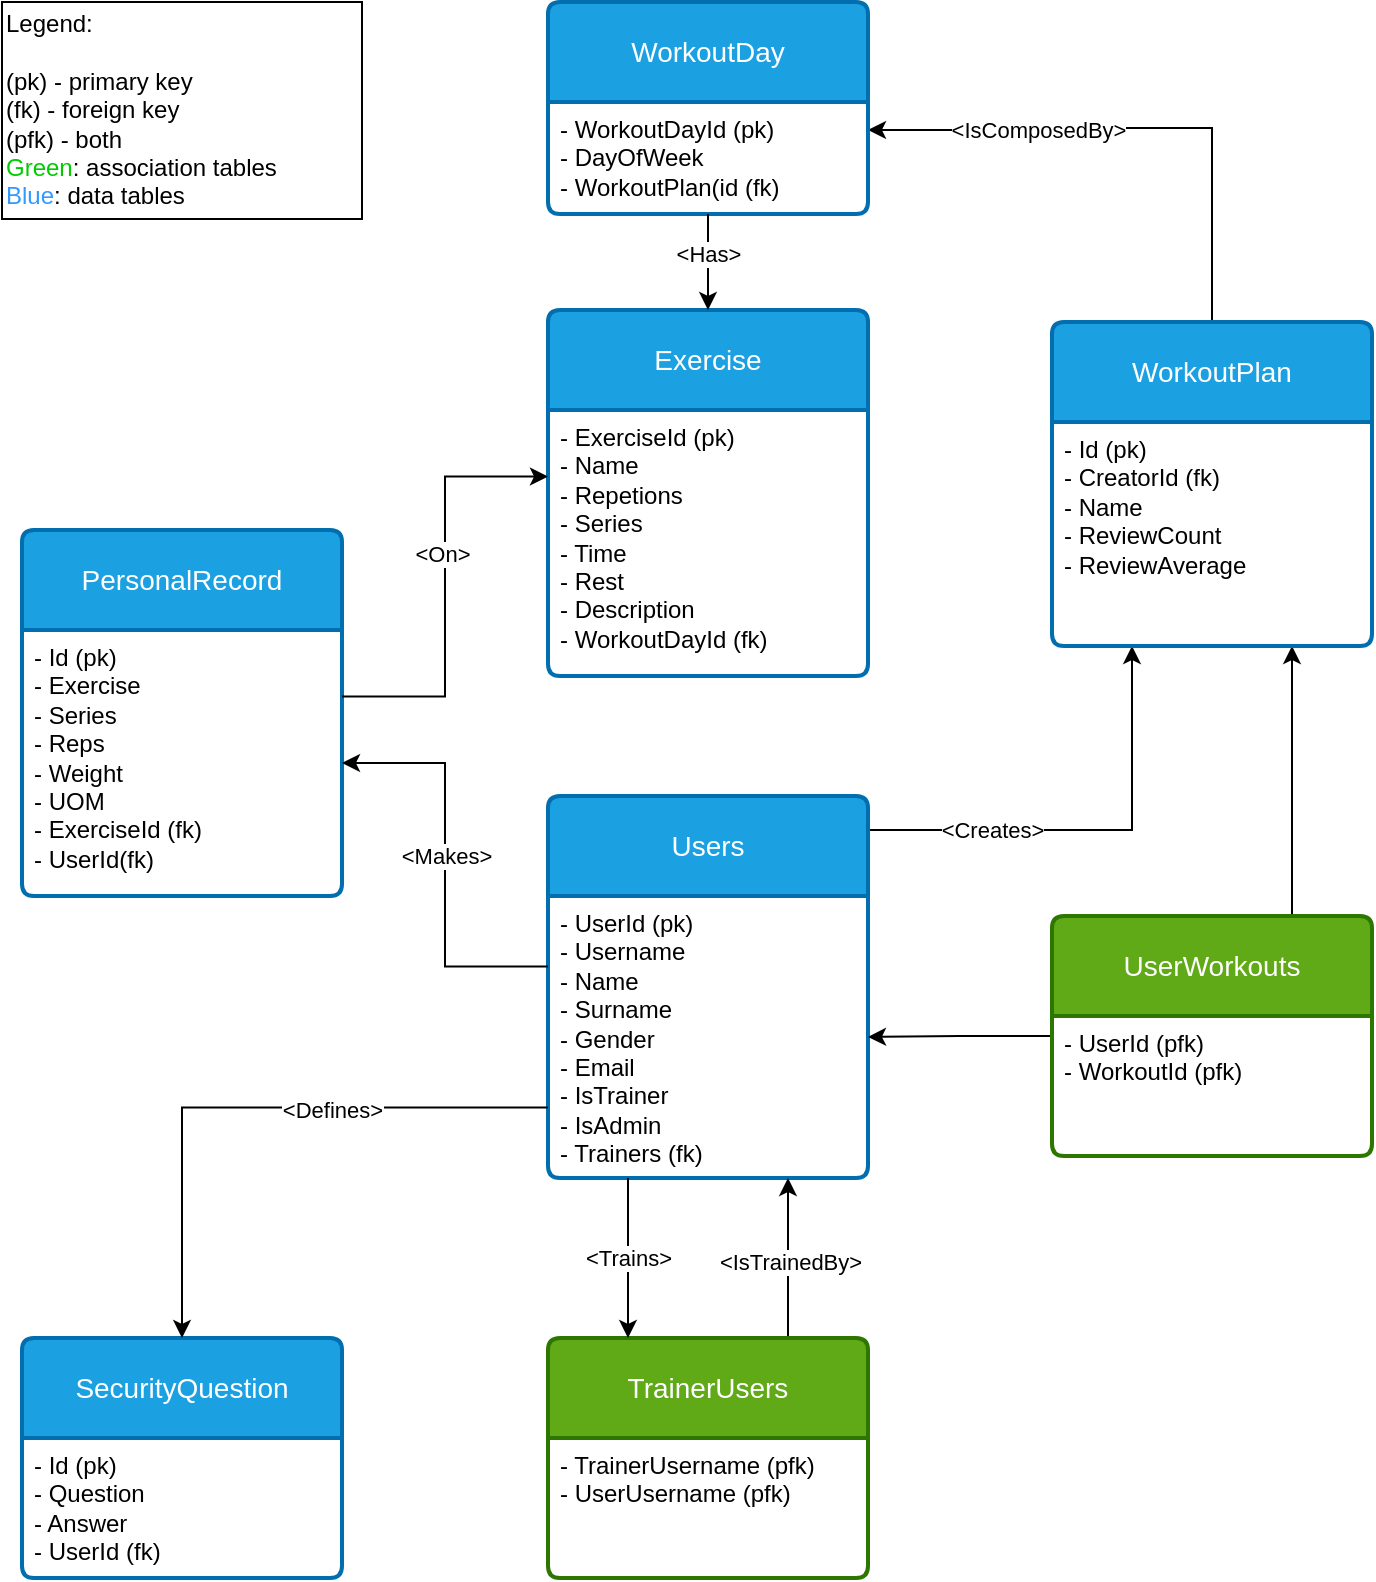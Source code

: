 <mxfile version="16.1.2" type="device" pages="3"><diagram id="mlB7ReIZWDi_hE9VAtQ8" name="ER Schema v2"><mxGraphModel dx="2062" dy="1305" grid="0" gridSize="10" guides="1" tooltips="1" connect="1" arrows="1" fold="1" page="0" pageScale="1" pageWidth="827" pageHeight="1169" math="0" shadow="0"><root><mxCell id="Uud5fWtp9vFHGMiFfsUi-0"/><mxCell id="Uud5fWtp9vFHGMiFfsUi-1" parent="Uud5fWtp9vFHGMiFfsUi-0"/><mxCell id="Uud5fWtp9vFHGMiFfsUi-64" style="edgeStyle=orthogonalEdgeStyle;rounded=0;orthogonalLoop=1;jettySize=auto;html=1;exitX=1;exitY=0.25;exitDx=0;exitDy=0;entryX=0.25;entryY=1;entryDx=0;entryDy=0;" parent="Uud5fWtp9vFHGMiFfsUi-1" source="Uud5fWtp9vFHGMiFfsUi-2" target="Uud5fWtp9vFHGMiFfsUi-54" edge="1"><mxGeometry relative="1" as="geometry"><Array as="points"><mxPoint x="200" y="37"/><mxPoint x="332" y="37"/></Array></mxGeometry></mxCell><mxCell id="Uud5fWtp9vFHGMiFfsUi-65" value="&amp;lt;Creates&amp;gt;" style="edgeLabel;html=1;align=center;verticalAlign=middle;resizable=0;points=[];" parent="Uud5fWtp9vFHGMiFfsUi-64" vertex="1" connectable="0"><mxGeometry x="-0.354" relative="1" as="geometry"><mxPoint x="10" as="offset"/></mxGeometry></mxCell><mxCell id="Uud5fWtp9vFHGMiFfsUi-2" value="Users" style="swimlane;childLayout=stackLayout;horizontal=1;startSize=50;horizontalStack=0;rounded=1;fontSize=14;fontStyle=0;strokeWidth=2;resizeParent=0;resizeLast=1;shadow=0;dashed=0;align=center;arcSize=4;whiteSpace=wrap;html=1;fillColor=#1ba1e2;fontColor=#ffffff;strokeColor=#006EAF;" parent="Uud5fWtp9vFHGMiFfsUi-1" vertex="1"><mxGeometry x="40" y="20" width="160" height="191" as="geometry"/></mxCell><mxCell id="Uud5fWtp9vFHGMiFfsUi-3" value="- UserId (pk)&lt;br&gt;- Username&lt;br&gt;- Name&lt;br&gt;- Surname&lt;br&gt;- Gender&lt;br&gt;- Email&lt;br&gt;- IsTrainer&lt;br&gt;- IsAdmin&lt;br&gt;- Trainers (fk)" style="align=left;strokeColor=none;fillColor=none;spacingLeft=4;fontSize=12;verticalAlign=top;resizable=0;rotatable=0;part=1;html=1;" parent="Uud5fWtp9vFHGMiFfsUi-2" vertex="1"><mxGeometry y="50" width="160" height="141" as="geometry"/></mxCell><mxCell id="Uud5fWtp9vFHGMiFfsUi-66" style="edgeStyle=orthogonalEdgeStyle;rounded=0;orthogonalLoop=1;jettySize=auto;html=1;exitX=0.75;exitY=0;exitDx=0;exitDy=0;entryX=0.75;entryY=1;entryDx=0;entryDy=0;" parent="Uud5fWtp9vFHGMiFfsUi-1" source="Uud5fWtp9vFHGMiFfsUi-15" target="Uud5fWtp9vFHGMiFfsUi-53" edge="1"><mxGeometry relative="1" as="geometry"/></mxCell><mxCell id="Uud5fWtp9vFHGMiFfsUi-69" style="edgeStyle=orthogonalEdgeStyle;rounded=0;orthogonalLoop=1;jettySize=auto;html=1;exitX=0;exitY=0.5;exitDx=0;exitDy=0;" parent="Uud5fWtp9vFHGMiFfsUi-1" source="Uud5fWtp9vFHGMiFfsUi-15" target="Uud5fWtp9vFHGMiFfsUi-3" edge="1"><mxGeometry relative="1" as="geometry"/></mxCell><mxCell id="Uud5fWtp9vFHGMiFfsUi-15" value="UserWorkouts" style="swimlane;childLayout=stackLayout;horizontal=1;startSize=50;horizontalStack=0;rounded=1;fontSize=14;fontStyle=0;strokeWidth=2;resizeParent=0;resizeLast=1;shadow=0;dashed=0;align=center;arcSize=4;whiteSpace=wrap;html=1;fillColor=#60a917;fontColor=#ffffff;strokeColor=#2D7600;" parent="Uud5fWtp9vFHGMiFfsUi-1" vertex="1"><mxGeometry x="292" y="80" width="160" height="120" as="geometry"/></mxCell><mxCell id="Uud5fWtp9vFHGMiFfsUi-16" value="- UserId (pfk)&lt;br&gt;- WorkoutId (pfk)" style="align=left;strokeColor=none;fillColor=none;spacingLeft=4;fontSize=12;verticalAlign=top;resizable=0;rotatable=0;part=1;html=1;" parent="Uud5fWtp9vFHGMiFfsUi-15" vertex="1"><mxGeometry y="50" width="160" height="70" as="geometry"/></mxCell><mxCell id="Uud5fWtp9vFHGMiFfsUi-31" value="PersonalRecord" style="swimlane;childLayout=stackLayout;horizontal=1;startSize=50;horizontalStack=0;rounded=1;fontSize=14;fontStyle=0;strokeWidth=2;resizeParent=0;resizeLast=1;shadow=0;dashed=0;align=center;arcSize=4;whiteSpace=wrap;html=1;fillColor=#1ba1e2;fontColor=#ffffff;strokeColor=#006EAF;" parent="Uud5fWtp9vFHGMiFfsUi-1" vertex="1"><mxGeometry x="-223" y="-113" width="160" height="183" as="geometry"><mxRectangle x="-240" y="-223" width="127" height="50" as="alternateBounds"/></mxGeometry></mxCell><mxCell id="Uud5fWtp9vFHGMiFfsUi-32" value="- Id (pk)&lt;br&gt;- Exercise&lt;br&gt;- Series&lt;br&gt;- Reps&lt;br&gt;- Weight&lt;br&gt;- UOM&lt;br&gt;- ExerciseId (fk)&lt;br&gt;- UserId(fk)" style="align=left;strokeColor=none;fillColor=none;spacingLeft=4;fontSize=12;verticalAlign=top;resizable=0;rotatable=0;part=1;html=1;" parent="Uud5fWtp9vFHGMiFfsUi-31" vertex="1"><mxGeometry y="50" width="160" height="133" as="geometry"/></mxCell><mxCell id="Uud5fWtp9vFHGMiFfsUi-33" value="Exercise" style="swimlane;childLayout=stackLayout;horizontal=1;startSize=50;horizontalStack=0;rounded=1;fontSize=14;fontStyle=0;strokeWidth=2;resizeParent=0;resizeLast=1;shadow=0;dashed=0;align=center;arcSize=4;whiteSpace=wrap;html=1;fillColor=#1ba1e2;fontColor=#ffffff;strokeColor=#006EAF;" parent="Uud5fWtp9vFHGMiFfsUi-1" vertex="1"><mxGeometry x="40" y="-223" width="160" height="183" as="geometry"/></mxCell><mxCell id="Uud5fWtp9vFHGMiFfsUi-34" value="- ExerciseId (pk)&lt;br&gt;- Name&lt;br&gt;- Repetions&lt;br&gt;- Series&lt;br&gt;- Time&lt;br&gt;- Rest&lt;br&gt;- Description&lt;br&gt;- WorkoutDayId (fk)" style="align=left;strokeColor=none;fillColor=none;spacingLeft=4;fontSize=12;verticalAlign=top;resizable=0;rotatable=0;part=1;html=1;" parent="Uud5fWtp9vFHGMiFfsUi-33" vertex="1"><mxGeometry y="50" width="160" height="133" as="geometry"/></mxCell><mxCell id="Uud5fWtp9vFHGMiFfsUi-37" style="edgeStyle=orthogonalEdgeStyle;rounded=0;orthogonalLoop=1;jettySize=auto;html=1;exitX=0;exitY=0.25;exitDx=0;exitDy=0;entryX=1;entryY=0.5;entryDx=0;entryDy=0;" parent="Uud5fWtp9vFHGMiFfsUi-1" source="Uud5fWtp9vFHGMiFfsUi-3" target="Uud5fWtp9vFHGMiFfsUi-32" edge="1"><mxGeometry relative="1" as="geometry"/></mxCell><mxCell id="Uud5fWtp9vFHGMiFfsUi-43" value="&amp;lt;Makes&amp;gt;" style="edgeLabel;html=1;align=center;verticalAlign=middle;resizable=0;points=[];" parent="Uud5fWtp9vFHGMiFfsUi-37" vertex="1" connectable="0"><mxGeometry x="0.049" relative="1" as="geometry"><mxPoint as="offset"/></mxGeometry></mxCell><mxCell id="Uud5fWtp9vFHGMiFfsUi-40" style="edgeStyle=orthogonalEdgeStyle;rounded=0;orthogonalLoop=1;jettySize=auto;html=1;exitX=1;exitY=0.25;exitDx=0;exitDy=0;entryX=0;entryY=0.25;entryDx=0;entryDy=0;" parent="Uud5fWtp9vFHGMiFfsUi-1" source="Uud5fWtp9vFHGMiFfsUi-32" target="Uud5fWtp9vFHGMiFfsUi-34" edge="1"><mxGeometry relative="1" as="geometry"/></mxCell><mxCell id="Uud5fWtp9vFHGMiFfsUi-42" value="&amp;lt;On&amp;gt;" style="edgeLabel;html=1;align=center;verticalAlign=middle;resizable=0;points=[];" parent="Uud5fWtp9vFHGMiFfsUi-40" vertex="1" connectable="0"><mxGeometry x="-0.323" y="2" relative="1" as="geometry"><mxPoint y="-51" as="offset"/></mxGeometry></mxCell><mxCell id="Uud5fWtp9vFHGMiFfsUi-61" style="edgeStyle=orthogonalEdgeStyle;rounded=0;orthogonalLoop=1;jettySize=auto;html=1;exitX=0.75;exitY=0;exitDx=0;exitDy=0;entryX=0.75;entryY=1;entryDx=0;entryDy=0;" parent="Uud5fWtp9vFHGMiFfsUi-1" source="Uud5fWtp9vFHGMiFfsUi-47" target="Uud5fWtp9vFHGMiFfsUi-3" edge="1"><mxGeometry relative="1" as="geometry"/></mxCell><mxCell id="Uud5fWtp9vFHGMiFfsUi-62" value="&amp;lt;IsTrainedBy&amp;gt;" style="edgeLabel;html=1;align=center;verticalAlign=middle;resizable=0;points=[];" parent="Uud5fWtp9vFHGMiFfsUi-61" vertex="1" connectable="0"><mxGeometry x="-0.217" y="-1" relative="1" as="geometry"><mxPoint y="-7" as="offset"/></mxGeometry></mxCell><mxCell id="Uud5fWtp9vFHGMiFfsUi-47" value="TrainerUsers" style="swimlane;childLayout=stackLayout;horizontal=1;startSize=50;horizontalStack=0;rounded=1;fontSize=14;fontStyle=0;strokeWidth=2;resizeParent=0;resizeLast=1;shadow=0;dashed=0;align=center;arcSize=4;whiteSpace=wrap;html=1;fillColor=#60a917;fontColor=#ffffff;strokeColor=#2D7600;" parent="Uud5fWtp9vFHGMiFfsUi-1" vertex="1"><mxGeometry x="40" y="291" width="160" height="120" as="geometry"/></mxCell><mxCell id="Uud5fWtp9vFHGMiFfsUi-48" value="- TrainerUsername (pfk)&lt;br&gt;- UserUsername (pfk)" style="align=left;strokeColor=none;fillColor=none;spacingLeft=4;fontSize=12;verticalAlign=top;resizable=0;rotatable=0;part=1;html=1;" parent="Uud5fWtp9vFHGMiFfsUi-47" vertex="1"><mxGeometry y="50" width="160" height="70" as="geometry"/></mxCell><mxCell id="c8O_o8KjM5OuGiKIFXt2-3" style="edgeStyle=orthogonalEdgeStyle;rounded=0;orthogonalLoop=1;jettySize=auto;html=1;entryX=1;entryY=0.25;entryDx=0;entryDy=0;" edge="1" parent="Uud5fWtp9vFHGMiFfsUi-1" source="Uud5fWtp9vFHGMiFfsUi-53" target="zIWV7K0lL2tviD5jbay7-8"><mxGeometry relative="1" as="geometry"><Array as="points"><mxPoint x="372" y="-314"/><mxPoint x="246" y="-314"/></Array></mxGeometry></mxCell><mxCell id="c8O_o8KjM5OuGiKIFXt2-4" value="&amp;lt;IsComposedBy&amp;gt;" style="edgeLabel;html=1;align=center;verticalAlign=middle;resizable=0;points=[];" vertex="1" connectable="0" parent="c8O_o8KjM5OuGiKIFXt2-3"><mxGeometry x="0.361" y="-2" relative="1" as="geometry"><mxPoint x="-1" y="3" as="offset"/></mxGeometry></mxCell><mxCell id="Uud5fWtp9vFHGMiFfsUi-53" value="WorkoutPlan" style="swimlane;childLayout=stackLayout;horizontal=1;startSize=50;horizontalStack=0;rounded=1;fontSize=14;fontStyle=0;strokeWidth=2;resizeParent=0;resizeLast=1;shadow=0;dashed=0;align=center;arcSize=4;whiteSpace=wrap;html=1;fillColor=#1ba1e2;fontColor=#ffffff;strokeColor=#006EAF;" parent="Uud5fWtp9vFHGMiFfsUi-1" vertex="1"><mxGeometry x="292" y="-217" width="160" height="162" as="geometry"/></mxCell><mxCell id="Uud5fWtp9vFHGMiFfsUi-54" value="- Id (pk)&lt;br&gt;- CreatorId (fk)&lt;br&gt;- Name&lt;br&gt;- ReviewCount&lt;br&gt;- ReviewAverage" style="align=left;strokeColor=none;fillColor=none;spacingLeft=4;fontSize=12;verticalAlign=top;resizable=0;rotatable=0;part=1;html=1;" parent="Uud5fWtp9vFHGMiFfsUi-53" vertex="1"><mxGeometry y="50" width="160" height="112" as="geometry"/></mxCell><mxCell id="Uud5fWtp9vFHGMiFfsUi-60" value="&amp;lt;Trains&amp;gt;" style="edgeStyle=orthogonalEdgeStyle;rounded=0;orthogonalLoop=1;jettySize=auto;html=1;exitX=0.25;exitY=1;exitDx=0;exitDy=0;entryX=0.25;entryY=0;entryDx=0;entryDy=0;" parent="Uud5fWtp9vFHGMiFfsUi-1" source="Uud5fWtp9vFHGMiFfsUi-3" target="Uud5fWtp9vFHGMiFfsUi-47" edge="1"><mxGeometry relative="1" as="geometry"/></mxCell><mxCell id="AlYHn4ESC7X4SIZtezI2-0" value="Legend:&lt;br&gt;&lt;br&gt;(pk) - primary key&lt;br&gt;(fk) - foreign key&lt;br&gt;(pfk) - both&lt;br&gt;&lt;font color=&quot;#00cc00&quot;&gt;Green&lt;/font&gt;: association tables&lt;br&gt;&lt;font color=&quot;#3399ff&quot;&gt;Blue&lt;/font&gt;: data tables" style="rounded=0;whiteSpace=wrap;html=1;align=left;" parent="Uud5fWtp9vFHGMiFfsUi-1" vertex="1"><mxGeometry x="-233" y="-377" width="180" height="108.5" as="geometry"/></mxCell><mxCell id="zIWV7K0lL2tviD5jbay7-7" value="WorkoutDay" style="swimlane;childLayout=stackLayout;horizontal=1;startSize=50;horizontalStack=0;rounded=1;fontSize=14;fontStyle=0;strokeWidth=2;resizeParent=0;resizeLast=1;shadow=0;dashed=0;align=center;arcSize=4;whiteSpace=wrap;html=1;fillColor=#1ba1e2;fontColor=#ffffff;strokeColor=#006EAF;" parent="Uud5fWtp9vFHGMiFfsUi-1" vertex="1"><mxGeometry x="40" y="-377" width="160" height="106" as="geometry"/></mxCell><mxCell id="zIWV7K0lL2tviD5jbay7-8" value="- WorkoutDayId (pk)&lt;br&gt;- DayOfWeek&lt;br&gt;- WorkoutPlan(id (fk)" style="align=left;strokeColor=none;fillColor=none;spacingLeft=4;fontSize=12;verticalAlign=top;resizable=0;rotatable=0;part=1;html=1;" parent="zIWV7K0lL2tviD5jbay7-7" vertex="1"><mxGeometry y="50" width="160" height="56" as="geometry"/></mxCell><mxCell id="zIWV7K0lL2tviD5jbay7-16" value="SecurityQuestion" style="swimlane;childLayout=stackLayout;horizontal=1;startSize=50;horizontalStack=0;rounded=1;fontSize=14;fontStyle=0;strokeWidth=2;resizeParent=0;resizeLast=1;shadow=0;dashed=0;align=center;arcSize=4;whiteSpace=wrap;html=1;fillColor=#1ba1e2;fontColor=#ffffff;strokeColor=#006EAF;" parent="Uud5fWtp9vFHGMiFfsUi-1" vertex="1"><mxGeometry x="-223" y="291" width="160" height="120" as="geometry"/></mxCell><mxCell id="zIWV7K0lL2tviD5jbay7-17" value="- Id (pk)&lt;span style=&quot;color: rgba(0 , 0 , 0 , 0) ; font-family: monospace ; font-size: 0px&quot;&gt;%3CmxGraphModel%3E%3Croot%3E%3CmxCell%20id%3D%220%22%2F%3E%3CmxCell%20id%3D%221%22%20parent%3D%220%22%2F%3E%3CmxCell%20id%3D%222%22%20value%3D%22Workout%20Assignment%22%20style%3D%22swimlane%3BchildLayout%3DstackLayout%3Bhorizontal%3D1%3BstartSize%3D50%3BhorizontalStack%3D0%3Brounded%3D1%3BfontSize%3D14%3BfontStyle%3D0%3BstrokeWidth%3D2%3BresizeParent%3D0%3BresizeLast%3D1%3Bshadow%3D0%3Bdashed%3D0%3Balign%3Dcenter%3BarcSize%3D4%3BwhiteSpace%3Dwrap%3Bhtml%3D1%3B%22%20vertex%3D%221%22%20parent%3D%221%22%3E%3CmxGeometry%20x%3D%22280%22%20y%3D%22310%22%20width%3D%22160%22%20height%3D%22120%22%20as%3D%22geometry%22%2F%3E%3C%2FmxCell%3E%3CmxCell%20id%3D%223%22%20value%3D%22PFK%20-%20WorkoutId%26lt%3Bbr%26gt%3BPFK%20-%20WorkoutUser%22%20style%3D%22align%3Dleft%3BstrokeColor%3Dnone%3BfillColor%3Dnone%3BspacingLeft%3D4%3BfontSize%3D12%3BverticalAlign%3Dtop%3Bresizable%3D0%3Brotatable%3D0%3Bpart%3D1%3Bhtml%3D1%3B%22%20vertex%3D%221%22%20parent%3D%222%22%3E%3CmxGeometry%20y%3D%2250%22%20width%3D%22160%22%20height%3D%2270%22%20as%3D%22geometry%22%2F%3E%3C%2FmxCell%3E%3C%2Froot%3E%3C%2FmxGraphModel%3E&lt;/span&gt;&lt;br&gt;- Question&lt;br&gt;- Answer&lt;br&gt;- UserId (fk)" style="align=left;strokeColor=none;fillColor=none;spacingLeft=4;fontSize=12;verticalAlign=top;resizable=0;rotatable=0;part=1;html=1;" parent="zIWV7K0lL2tviD5jbay7-16" vertex="1"><mxGeometry y="50" width="160" height="70" as="geometry"/></mxCell><mxCell id="c8O_o8KjM5OuGiKIFXt2-1" style="edgeStyle=orthogonalEdgeStyle;rounded=0;orthogonalLoop=1;jettySize=auto;html=1;exitX=0;exitY=0.75;exitDx=0;exitDy=0;entryX=0.5;entryY=0;entryDx=0;entryDy=0;" edge="1" parent="Uud5fWtp9vFHGMiFfsUi-1" source="Uud5fWtp9vFHGMiFfsUi-3" target="zIWV7K0lL2tviD5jbay7-16"><mxGeometry relative="1" as="geometry"/></mxCell><mxCell id="c8O_o8KjM5OuGiKIFXt2-2" value="&amp;lt;Defines&amp;gt;" style="edgeLabel;html=1;align=center;verticalAlign=middle;resizable=0;points=[];" vertex="1" connectable="0" parent="c8O_o8KjM5OuGiKIFXt2-1"><mxGeometry x="-0.277" y="1" relative="1" as="geometry"><mxPoint as="offset"/></mxGeometry></mxCell><mxCell id="c8O_o8KjM5OuGiKIFXt2-5" style="edgeStyle=orthogonalEdgeStyle;rounded=0;orthogonalLoop=1;jettySize=auto;html=1;entryX=0.5;entryY=0;entryDx=0;entryDy=0;" edge="1" parent="Uud5fWtp9vFHGMiFfsUi-1" source="zIWV7K0lL2tviD5jbay7-8" target="Uud5fWtp9vFHGMiFfsUi-33"><mxGeometry relative="1" as="geometry"><Array as="points"><mxPoint x="120" y="-257"/><mxPoint x="120" y="-257"/></Array></mxGeometry></mxCell><mxCell id="c8O_o8KjM5OuGiKIFXt2-6" value="&amp;lt;Has&amp;gt;" style="edgeLabel;html=1;align=center;verticalAlign=middle;resizable=0;points=[];" vertex="1" connectable="0" parent="c8O_o8KjM5OuGiKIFXt2-5"><mxGeometry x="0.139" y="2" relative="1" as="geometry"><mxPoint x="-2" y="-8" as="offset"/></mxGeometry></mxCell></root></mxGraphModel></diagram><diagram name="Page-1" id="iNv5DOvui_DY6D5x5Bb7"><mxGraphModel dx="1662" dy="905" grid="0" gridSize="10" guides="1" tooltips="1" connect="1" arrows="1" fold="1" page="0" pageScale="1" pageWidth="850" pageHeight="1100" math="0" shadow="0"><root><mxCell id="0"/><mxCell id="1" parent="0"/><mxCell id="8z51EKYhkp2nIoOdOQD0-10" style="edgeStyle=orthogonalEdgeStyle;rounded=0;orthogonalLoop=1;jettySize=auto;html=1;exitX=0.5;exitY=0;exitDx=0;exitDy=0;entryX=0.5;entryY=1;entryDx=0;entryDy=0;" parent="1" source="8z51EKYhkp2nIoOdOQD0-2" target="8z51EKYhkp2nIoOdOQD0-9" edge="1"><mxGeometry relative="1" as="geometry"/></mxCell><mxCell id="8z51EKYhkp2nIoOdOQD0-2" value="Trainer" style="swimlane;childLayout=stackLayout;horizontal=1;startSize=50;horizontalStack=0;rounded=1;fontSize=14;fontStyle=0;strokeWidth=2;resizeParent=0;resizeLast=1;shadow=0;dashed=0;align=center;arcSize=4;whiteSpace=wrap;html=1;" parent="1" vertex="1"><mxGeometry x="90" y="340" width="160" height="120" as="geometry"/></mxCell><mxCell id="8z51EKYhkp2nIoOdOQD0-3" value="- IsTrainer" style="align=left;strokeColor=none;fillColor=none;spacingLeft=4;fontSize=12;verticalAlign=top;resizable=0;rotatable=0;part=1;html=1;" parent="8z51EKYhkp2nIoOdOQD0-2" vertex="1"><mxGeometry y="50" width="160" height="70" as="geometry"/></mxCell><mxCell id="8z51EKYhkp2nIoOdOQD0-11" style="edgeStyle=orthogonalEdgeStyle;rounded=0;orthogonalLoop=1;jettySize=auto;html=1;exitX=0.5;exitY=0;exitDx=0;exitDy=0;entryX=0.5;entryY=1;entryDx=0;entryDy=0;" parent="1" source="8z51EKYhkp2nIoOdOQD0-4" target="8z51EKYhkp2nIoOdOQD0-9" edge="1"><mxGeometry relative="1" as="geometry"/></mxCell><mxCell id="8z51EKYhkp2nIoOdOQD0-4" value="Trained" style="swimlane;childLayout=stackLayout;horizontal=1;startSize=50;horizontalStack=0;rounded=1;fontSize=14;fontStyle=0;strokeWidth=2;resizeParent=0;resizeLast=1;shadow=0;dashed=0;align=center;arcSize=4;whiteSpace=wrap;html=1;" parent="1" vertex="1"><mxGeometry x="300" y="340" width="160" height="120" as="geometry"/></mxCell><mxCell id="8z51EKYhkp2nIoOdOQD0-5" value="- IsTrainer" style="align=left;strokeColor=none;fillColor=none;spacingLeft=4;fontSize=12;verticalAlign=top;resizable=0;rotatable=0;part=1;html=1;" parent="8z51EKYhkp2nIoOdOQD0-4" vertex="1"><mxGeometry y="50" width="160" height="70" as="geometry"/></mxCell><mxCell id="8z51EKYhkp2nIoOdOQD0-12" style="edgeStyle=orthogonalEdgeStyle;rounded=0;orthogonalLoop=1;jettySize=auto;html=1;exitX=0.5;exitY=0;exitDx=0;exitDy=0;" parent="1" source="8z51EKYhkp2nIoOdOQD0-6" edge="1"><mxGeometry relative="1" as="geometry"><mxPoint x="380" y="280" as="targetPoint"/></mxGeometry></mxCell><mxCell id="8z51EKYhkp2nIoOdOQD0-6" value="Admin" style="swimlane;childLayout=stackLayout;horizontal=1;startSize=50;horizontalStack=0;rounded=1;fontSize=14;fontStyle=0;strokeWidth=2;resizeParent=0;resizeLast=1;shadow=0;dashed=0;align=center;arcSize=4;whiteSpace=wrap;html=1;" parent="1" vertex="1"><mxGeometry x="510" y="340" width="160" height="120" as="geometry"/></mxCell><mxCell id="8z51EKYhkp2nIoOdOQD0-7" value="- IsAdmin" style="align=left;strokeColor=none;fillColor=none;spacingLeft=4;fontSize=12;verticalAlign=top;resizable=0;rotatable=0;part=1;html=1;" parent="8z51EKYhkp2nIoOdOQD0-6" vertex="1"><mxGeometry y="50" width="160" height="70" as="geometry"/></mxCell><mxCell id="8z51EKYhkp2nIoOdOQD0-8" value="User" style="swimlane;childLayout=stackLayout;horizontal=1;startSize=50;horizontalStack=0;rounded=1;fontSize=14;fontStyle=0;strokeWidth=2;resizeParent=0;resizeLast=1;shadow=0;dashed=0;align=center;arcSize=4;whiteSpace=wrap;html=1;" parent="1" vertex="1"><mxGeometry x="300" y="160" width="160" height="120" as="geometry"/></mxCell><mxCell id="8z51EKYhkp2nIoOdOQD0-9" value="PK - Username&lt;br&gt;- Name&lt;br&gt;- Surname&lt;br&gt;- Email" style="align=left;strokeColor=none;fillColor=none;spacingLeft=4;fontSize=12;verticalAlign=top;resizable=0;rotatable=0;part=1;html=1;" parent="8z51EKYhkp2nIoOdOQD0-8" vertex="1"><mxGeometry y="50" width="160" height="70" as="geometry"/></mxCell><mxCell id="8z51EKYhkp2nIoOdOQD0-13" value="Workout Plan" style="swimlane;childLayout=stackLayout;horizontal=1;startSize=50;horizontalStack=0;rounded=1;fontSize=14;fontStyle=0;strokeWidth=2;resizeParent=0;resizeLast=1;shadow=0;dashed=0;align=center;arcSize=4;whiteSpace=wrap;html=1;" parent="1" vertex="1"><mxGeometry x="90" y="770" width="160" height="120" as="geometry"/></mxCell><mxCell id="8z51EKYhkp2nIoOdOQD0-14" value="PK - Id&lt;br&gt;- WorkoutDays" style="align=left;strokeColor=none;fillColor=none;spacingLeft=4;fontSize=12;verticalAlign=top;resizable=0;rotatable=0;part=1;html=1;" parent="8z51EKYhkp2nIoOdOQD0-13" vertex="1"><mxGeometry y="50" width="160" height="70" as="geometry"/></mxCell><mxCell id="8z51EKYhkp2nIoOdOQD0-15" value="Makes" style="shape=rhombus;perimeter=rhombusPerimeter;whiteSpace=wrap;html=1;align=center;" parent="1" vertex="1"><mxGeometry x="70" y="550" width="120" height="60" as="geometry"/></mxCell><mxCell id="8z51EKYhkp2nIoOdOQD0-16" value="Uses" style="shape=rhombus;perimeter=rhombusPerimeter;whiteSpace=wrap;html=1;align=center;" parent="1" vertex="1"><mxGeometry x="110" y="630" width="120" height="60" as="geometry"/></mxCell><mxCell id="8z51EKYhkp2nIoOdOQD0-18" value="1" style="endArrow=none;html=1;rounded=0;exitX=0.5;exitY=0;exitDx=0;exitDy=0;entryX=0.25;entryY=1;entryDx=0;entryDy=0;" parent="1" source="8z51EKYhkp2nIoOdOQD0-15" target="8z51EKYhkp2nIoOdOQD0-3" edge="1"><mxGeometry relative="1" as="geometry"><mxPoint x="300" y="630" as="sourcePoint"/><mxPoint x="460" y="630" as="targetPoint"/></mxGeometry></mxCell><mxCell id="8z51EKYhkp2nIoOdOQD0-20" value="N" style="endArrow=none;html=1;rounded=0;exitX=0.5;exitY=1;exitDx=0;exitDy=0;entryX=0.25;entryY=0;entryDx=0;entryDy=0;" parent="1" source="8z51EKYhkp2nIoOdOQD0-15" target="8z51EKYhkp2nIoOdOQD0-13" edge="1"><mxGeometry relative="1" as="geometry"><mxPoint x="300" y="840" as="sourcePoint"/><mxPoint x="170" y="990" as="targetPoint"/></mxGeometry></mxCell><mxCell id="8z51EKYhkp2nIoOdOQD0-22" value="N" style="endArrow=none;html=1;rounded=0;exitX=0.5;exitY=1;exitDx=0;exitDy=0;entryX=0.5;entryY=0;entryDx=0;entryDy=0;" parent="1" source="8z51EKYhkp2nIoOdOQD0-16" target="8z51EKYhkp2nIoOdOQD0-13" edge="1"><mxGeometry relative="1" as="geometry"><mxPoint x="310" y="860" as="sourcePoint"/><mxPoint x="470" y="860" as="targetPoint"/><Array as="points"/></mxGeometry></mxCell><mxCell id="8z51EKYhkp2nIoOdOQD0-24" value="N" style="endArrow=none;html=1;rounded=0;exitX=0.5;exitY=0;exitDx=0;exitDy=0;entryX=0.5;entryY=1;entryDx=0;entryDy=0;" parent="1" source="8z51EKYhkp2nIoOdOQD0-16" target="8z51EKYhkp2nIoOdOQD0-3" edge="1"><mxGeometry relative="1" as="geometry"><mxPoint x="310" y="650" as="sourcePoint"/><mxPoint x="470" y="650" as="targetPoint"/><Array as="points"/></mxGeometry></mxCell><mxCell id="8z51EKYhkp2nIoOdOQD0-26" value="N" style="endArrow=none;html=1;rounded=0;exitX=1;exitY=0.5;exitDx=0;exitDy=0;entryX=0.5;entryY=1;entryDx=0;entryDy=0;" parent="1" source="8z51EKYhkp2nIoOdOQD0-16" target="8z51EKYhkp2nIoOdOQD0-5" edge="1"><mxGeometry relative="1" as="geometry"><mxPoint x="310" y="650" as="sourcePoint"/><mxPoint x="470" y="650" as="targetPoint"/><Array as="points"><mxPoint x="380" y="660"/></Array></mxGeometry></mxCell><mxCell id="WzgLZ_czR1FM7sKiUL7k-1" value="Legenda:&lt;br&gt;PK - Chiave primaria&lt;br&gt;FK - Chiave esterna&lt;br&gt;PFK - Entrambe le precedenti&lt;br&gt;[] - Il campo è una lista" style="rounded=0;whiteSpace=wrap;html=1;align=left;" parent="1" vertex="1"><mxGeometry x="670" width="180" height="82" as="geometry"/></mxCell><mxCell id="WzgLZ_czR1FM7sKiUL7k-2" value="Subscribes" style="shape=rhombus;perimeter=rhombusPerimeter;whiteSpace=wrap;html=1;align=center;" parent="1" vertex="1"><mxGeometry x="230" y="550" width="120" height="60" as="geometry"/></mxCell><mxCell id="WzgLZ_czR1FM7sKiUL7k-3" value="N" style="endArrow=none;html=1;rounded=0;exitX=0;exitY=0.5;exitDx=0;exitDy=0;entryX=0.75;entryY=1;entryDx=0;entryDy=0;" parent="1" source="WzgLZ_czR1FM7sKiUL7k-2" target="8z51EKYhkp2nIoOdOQD0-3" edge="1"><mxGeometry relative="1" as="geometry"><mxPoint x="20" y="770" as="sourcePoint"/><mxPoint x="140" y="470" as="targetPoint"/><Array as="points"><mxPoint x="210" y="580"/></Array></mxGeometry></mxCell><mxCell id="WzgLZ_czR1FM7sKiUL7k-5" value="1" style="endArrow=none;html=1;rounded=0;exitX=0.5;exitY=0;exitDx=0;exitDy=0;entryX=0.25;entryY=1;entryDx=0;entryDy=0;" parent="1" source="WzgLZ_czR1FM7sKiUL7k-2" target="8z51EKYhkp2nIoOdOQD0-5" edge="1"><mxGeometry relative="1" as="geometry"><mxPoint x="30" y="780" as="sourcePoint"/><mxPoint x="150" y="480" as="targetPoint"/><Array as="points"><mxPoint x="290" y="500"/><mxPoint x="340" y="500"/></Array></mxGeometry></mxCell><mxCell id="XwanG4pwRBxHY20zydvT-1" value="Personal Records" style="swimlane;childLayout=stackLayout;horizontal=1;startSize=50;horizontalStack=0;rounded=1;fontSize=14;fontStyle=0;strokeWidth=2;resizeParent=0;resizeLast=1;shadow=0;dashed=0;align=center;arcSize=4;whiteSpace=wrap;html=1;" parent="1" vertex="1"><mxGeometry x="660" y="160" width="160" height="120" as="geometry"/></mxCell><mxCell id="XwanG4pwRBxHY20zydvT-2" value="PK - Username&lt;br&gt;- Personal records[]" style="align=left;strokeColor=none;fillColor=none;spacingLeft=4;fontSize=12;verticalAlign=top;resizable=0;rotatable=0;part=1;html=1;" parent="XwanG4pwRBxHY20zydvT-1" vertex="1"><mxGeometry y="50" width="160" height="70" as="geometry"/></mxCell><mxCell id="XwanG4pwRBxHY20zydvT-3" value="Saves" style="shape=rhombus;perimeter=rhombusPerimeter;whiteSpace=wrap;html=1;align=center;" parent="1" vertex="1"><mxGeometry x="500" y="180" width="120" height="60" as="geometry"/></mxCell><mxCell id="XwanG4pwRBxHY20zydvT-5" value="1" style="endArrow=none;html=1;rounded=0;entryX=0;entryY=0;entryDx=0;entryDy=0;exitX=1;exitY=0.5;exitDx=0;exitDy=0;" parent="1" source="XwanG4pwRBxHY20zydvT-3" target="XwanG4pwRBxHY20zydvT-2" edge="1"><mxGeometry relative="1" as="geometry"><mxPoint x="530" y="120" as="sourcePoint"/><mxPoint x="690" y="120" as="targetPoint"/></mxGeometry></mxCell><mxCell id="XwanG4pwRBxHY20zydvT-7" value="N" style="endArrow=none;html=1;rounded=0;entryX=1;entryY=0;entryDx=0;entryDy=0;exitX=0;exitY=0.5;exitDx=0;exitDy=0;" parent="1" source="XwanG4pwRBxHY20zydvT-3" target="8z51EKYhkp2nIoOdOQD0-9" edge="1"><mxGeometry relative="1" as="geometry"><mxPoint x="490" y="150" as="sourcePoint"/><mxPoint x="650" y="150" as="targetPoint"/></mxGeometry></mxCell></root></mxGraphModel></diagram><diagram id="-983lBE4XpRaoUTLKmKh" name="Page-2"><mxGraphModel dx="1422" dy="857" grid="1" gridSize="10" guides="1" tooltips="1" connect="1" arrows="1" fold="1" page="1" pageScale="1" pageWidth="850" pageHeight="1100" math="0" shadow="0"><root><mxCell id="0"/><mxCell id="1" parent="0"/><mxCell id="ut-iQmZrguFQJ3G6BLhY-10" value="User" style="swimlane;childLayout=stackLayout;horizontal=1;startSize=50;horizontalStack=0;rounded=1;fontSize=14;fontStyle=0;strokeWidth=2;resizeParent=0;resizeLast=1;shadow=0;dashed=0;align=center;arcSize=4;whiteSpace=wrap;html=1;" parent="1" vertex="1"><mxGeometry x="40" y="20" width="160" height="180" as="geometry"/></mxCell><mxCell id="ut-iQmZrguFQJ3G6BLhY-11" value="PK - Username&lt;br&gt;- Name&lt;br&gt;- Surname&lt;br&gt;- Email&lt;br&gt;- IsTrainer&lt;br&gt;- IsAdmin&lt;br&gt;FK - Trainers" style="align=left;strokeColor=none;fillColor=none;spacingLeft=4;fontSize=12;verticalAlign=top;resizable=0;rotatable=0;part=1;html=1;" parent="ut-iQmZrguFQJ3G6BLhY-10" vertex="1"><mxGeometry y="50" width="160" height="130" as="geometry"/></mxCell><mxCell id="ut-iQmZrguFQJ3G6BLhY-12" value="Workout Plan" style="swimlane;childLayout=stackLayout;horizontal=1;startSize=50;horizontalStack=0;rounded=1;fontSize=14;fontStyle=0;strokeWidth=2;resizeParent=0;resizeLast=1;shadow=0;dashed=0;align=center;arcSize=4;whiteSpace=wrap;html=1;" parent="1" vertex="1"><mxGeometry x="40" y="560" width="160" height="120" as="geometry"/></mxCell><mxCell id="ut-iQmZrguFQJ3G6BLhY-13" value="PK - Id&lt;br&gt;- WorkoutDays&lt;br&gt;FK - Username" style="align=left;strokeColor=none;fillColor=none;spacingLeft=4;fontSize=12;verticalAlign=top;resizable=0;rotatable=0;part=1;html=1;" parent="ut-iQmZrguFQJ3G6BLhY-12" vertex="1"><mxGeometry y="50" width="160" height="70" as="geometry"/></mxCell><mxCell id="ut-iQmZrguFQJ3G6BLhY-14" value="Makes" style="shape=rhombus;perimeter=rhombusPerimeter;whiteSpace=wrap;html=1;align=center;" parent="1" vertex="1"><mxGeometry x="20" y="348" width="120" height="60" as="geometry"/></mxCell><mxCell id="ut-iQmZrguFQJ3G6BLhY-16" value="" style="endArrow=none;html=1;rounded=0;exitX=0.5;exitY=0;exitDx=0;exitDy=0;entryX=0.25;entryY=1;entryDx=0;entryDy=0;" parent="1" source="ut-iQmZrguFQJ3G6BLhY-14" target="ut-iQmZrguFQJ3G6BLhY-11" edge="1"><mxGeometry relative="1" as="geometry"><mxPoint x="250" y="370" as="sourcePoint"/><mxPoint x="80" y="200" as="targetPoint"/></mxGeometry></mxCell><mxCell id="ut-iQmZrguFQJ3G6BLhY-17" value="1" style="resizable=0;html=1;whiteSpace=wrap;align=right;verticalAlign=bottom;" parent="ut-iQmZrguFQJ3G6BLhY-16" connectable="0" vertex="1"><mxGeometry x="1" relative="1" as="geometry"/></mxCell><mxCell id="ut-iQmZrguFQJ3G6BLhY-18" value="" style="endArrow=none;html=1;rounded=0;exitX=0.5;exitY=1;exitDx=0;exitDy=0;entryX=0.25;entryY=0;entryDx=0;entryDy=0;" parent="1" source="ut-iQmZrguFQJ3G6BLhY-14" target="ut-iQmZrguFQJ3G6BLhY-12" edge="1"><mxGeometry relative="1" as="geometry"><mxPoint x="250" y="370" as="sourcePoint"/><mxPoint x="120" y="520" as="targetPoint"/><Array as="points"/></mxGeometry></mxCell><mxCell id="ut-iQmZrguFQJ3G6BLhY-19" value="N" style="resizable=0;html=1;whiteSpace=wrap;align=right;verticalAlign=bottom;" parent="ut-iQmZrguFQJ3G6BLhY-18" connectable="0" vertex="1"><mxGeometry x="1" relative="1" as="geometry"/></mxCell><mxCell id="ut-iQmZrguFQJ3G6BLhY-20" value="" style="endArrow=none;html=1;rounded=0;exitX=0.5;exitY=1;exitDx=0;exitDy=0;entryX=0.75;entryY=0;entryDx=0;entryDy=0;" parent="1" source="ut-iQmZrguFQJ3G6BLhY-28" target="ut-iQmZrguFQJ3G6BLhY-12" edge="1"><mxGeometry relative="1" as="geometry"><mxPoint x="210" y="380" as="sourcePoint"/><mxPoint x="420" y="390" as="targetPoint"/><Array as="points"/></mxGeometry></mxCell><mxCell id="ut-iQmZrguFQJ3G6BLhY-21" value="1" style="resizable=0;html=1;whiteSpace=wrap;align=right;verticalAlign=bottom;" parent="ut-iQmZrguFQJ3G6BLhY-20" connectable="0" vertex="1"><mxGeometry x="1" relative="1" as="geometry"/></mxCell><mxCell id="ut-iQmZrguFQJ3G6BLhY-24" value="" style="endArrow=none;html=1;rounded=0;entryX=0.75;entryY=1;entryDx=0;entryDy=0;exitX=0.5;exitY=0;exitDx=0;exitDy=0;" parent="1" source="ut-iQmZrguFQJ3G6BLhY-29" target="ut-iQmZrguFQJ3G6BLhY-11" edge="1"><mxGeometry relative="1" as="geometry"><mxPoint x="160" y="260" as="sourcePoint"/><mxPoint x="330" y="200" as="targetPoint"/><Array as="points"/></mxGeometry></mxCell><mxCell id="ut-iQmZrguFQJ3G6BLhY-25" value="1" style="resizable=0;html=1;whiteSpace=wrap;align=right;verticalAlign=bottom;" parent="ut-iQmZrguFQJ3G6BLhY-24" connectable="0" vertex="1"><mxGeometry x="1" relative="1" as="geometry"/></mxCell><mxCell id="ut-iQmZrguFQJ3G6BLhY-26" value="Workout Assignment" style="swimlane;childLayout=stackLayout;horizontal=1;startSize=50;horizontalStack=0;rounded=1;fontSize=14;fontStyle=0;strokeWidth=2;resizeParent=0;resizeLast=1;shadow=0;dashed=0;align=center;arcSize=4;whiteSpace=wrap;html=1;" parent="1" vertex="1"><mxGeometry x="280" y="310" width="160" height="120" as="geometry"/></mxCell><mxCell id="ut-iQmZrguFQJ3G6BLhY-27" value="PFK - WorkoutId&lt;br&gt;PFK - WorkoutUser" style="align=left;strokeColor=none;fillColor=none;spacingLeft=4;fontSize=12;verticalAlign=top;resizable=0;rotatable=0;part=1;html=1;" parent="ut-iQmZrguFQJ3G6BLhY-26" vertex="1"><mxGeometry y="50" width="160" height="70" as="geometry"/></mxCell><mxCell id="ut-iQmZrguFQJ3G6BLhY-28" value="Uses" style="shape=rhombus;perimeter=rhombusPerimeter;whiteSpace=wrap;html=1;align=center;" parent="1" vertex="1"><mxGeometry x="100" y="440" width="120" height="60" as="geometry"/></mxCell><mxCell id="ut-iQmZrguFQJ3G6BLhY-29" value="Uses" style="shape=rhombus;perimeter=rhombusPerimeter;whiteSpace=wrap;html=1;align=center;" parent="1" vertex="1"><mxGeometry x="100" y="260" width="120" height="60" as="geometry"/></mxCell><mxCell id="ut-iQmZrguFQJ3G6BLhY-30" value="" style="endArrow=none;html=1;rounded=0;exitX=0.5;exitY=1;exitDx=0;exitDy=0;entryX=0;entryY=0.25;entryDx=0;entryDy=0;" parent="1" source="ut-iQmZrguFQJ3G6BLhY-29" target="ut-iQmZrguFQJ3G6BLhY-26" edge="1"><mxGeometry relative="1" as="geometry"><mxPoint x="120" y="360" as="sourcePoint"/><mxPoint x="280" y="360" as="targetPoint"/><Array as="points"><mxPoint x="160" y="340"/></Array></mxGeometry></mxCell><mxCell id="ut-iQmZrguFQJ3G6BLhY-31" value="N" style="resizable=0;html=1;whiteSpace=wrap;align=right;verticalAlign=bottom;" parent="ut-iQmZrguFQJ3G6BLhY-30" connectable="0" vertex="1"><mxGeometry x="1" relative="1" as="geometry"/></mxCell><mxCell id="ut-iQmZrguFQJ3G6BLhY-32" value="" style="endArrow=none;html=1;rounded=0;entryX=0;entryY=0.75;entryDx=0;entryDy=0;exitX=0.5;exitY=0;exitDx=0;exitDy=0;" parent="1" source="ut-iQmZrguFQJ3G6BLhY-28" target="ut-iQmZrguFQJ3G6BLhY-27" edge="1"><mxGeometry relative="1" as="geometry"><mxPoint x="100" y="390" as="sourcePoint"/><mxPoint x="260" y="390" as="targetPoint"/><Array as="points"><mxPoint x="160" y="413"/></Array></mxGeometry></mxCell><mxCell id="ut-iQmZrguFQJ3G6BLhY-33" value="N" style="resizable=0;html=1;whiteSpace=wrap;align=right;verticalAlign=bottom;" parent="ut-iQmZrguFQJ3G6BLhY-32" connectable="0" vertex="1"><mxGeometry x="1" relative="1" as="geometry"/></mxCell><mxCell id="ut-iQmZrguFQJ3G6BLhY-36" value="Legenda:&lt;br&gt;PK - Chiave primaria&lt;br&gt;FK - Chiave esterna&lt;br&gt;PFK - Entrambe le precedenti" style="rounded=0;whiteSpace=wrap;html=1;align=left;" parent="1" vertex="1"><mxGeometry x="670" width="180" height="60" as="geometry"/></mxCell><mxCell id="fUQ_9_nYuUm1GU5Bdi_h-1" value="Subscribes" style="shape=rhombus;perimeter=rhombusPerimeter;whiteSpace=wrap;html=1;align=center;" parent="1" vertex="1"><mxGeometry x="260" y="80" width="120" height="60" as="geometry"/></mxCell><mxCell id="fUQ_9_nYuUm1GU5Bdi_h-2" value="" style="endArrow=none;html=1;rounded=0;entryX=1;entryY=0.25;entryDx=0;entryDy=0;exitX=0.5;exitY=0;exitDx=0;exitDy=0;" parent="1" source="fUQ_9_nYuUm1GU5Bdi_h-1" target="ut-iQmZrguFQJ3G6BLhY-10" edge="1"><mxGeometry relative="1" as="geometry"><mxPoint x="170" y="270" as="sourcePoint"/><mxPoint x="170" y="210" as="targetPoint"/><Array as="points"><mxPoint x="320" y="65"/></Array></mxGeometry></mxCell><mxCell id="fUQ_9_nYuUm1GU5Bdi_h-3" value="N" style="resizable=0;html=1;whiteSpace=wrap;align=right;verticalAlign=bottom;" parent="fUQ_9_nYuUm1GU5Bdi_h-2" connectable="0" vertex="1"><mxGeometry x="1" relative="1" as="geometry"/></mxCell><mxCell id="fUQ_9_nYuUm1GU5Bdi_h-4" value="" style="endArrow=none;html=1;rounded=0;entryX=1.013;entryY=0.689;entryDx=0;entryDy=0;entryPerimeter=0;exitX=0.5;exitY=1;exitDx=0;exitDy=0;" parent="1" source="fUQ_9_nYuUm1GU5Bdi_h-1" target="ut-iQmZrguFQJ3G6BLhY-11" edge="1"><mxGeometry relative="1" as="geometry"><mxPoint x="320" y="160" as="sourcePoint"/><mxPoint x="180" y="220" as="targetPoint"/><Array as="points"><mxPoint x="320" y="160"/></Array></mxGeometry></mxCell><mxCell id="fUQ_9_nYuUm1GU5Bdi_h-5" value="1" style="resizable=0;html=1;whiteSpace=wrap;align=right;verticalAlign=bottom;" parent="fUQ_9_nYuUm1GU5Bdi_h-4" connectable="0" vertex="1"><mxGeometry x="1" relative="1" as="geometry"/></mxCell></root></mxGraphModel></diagram></mxfile>